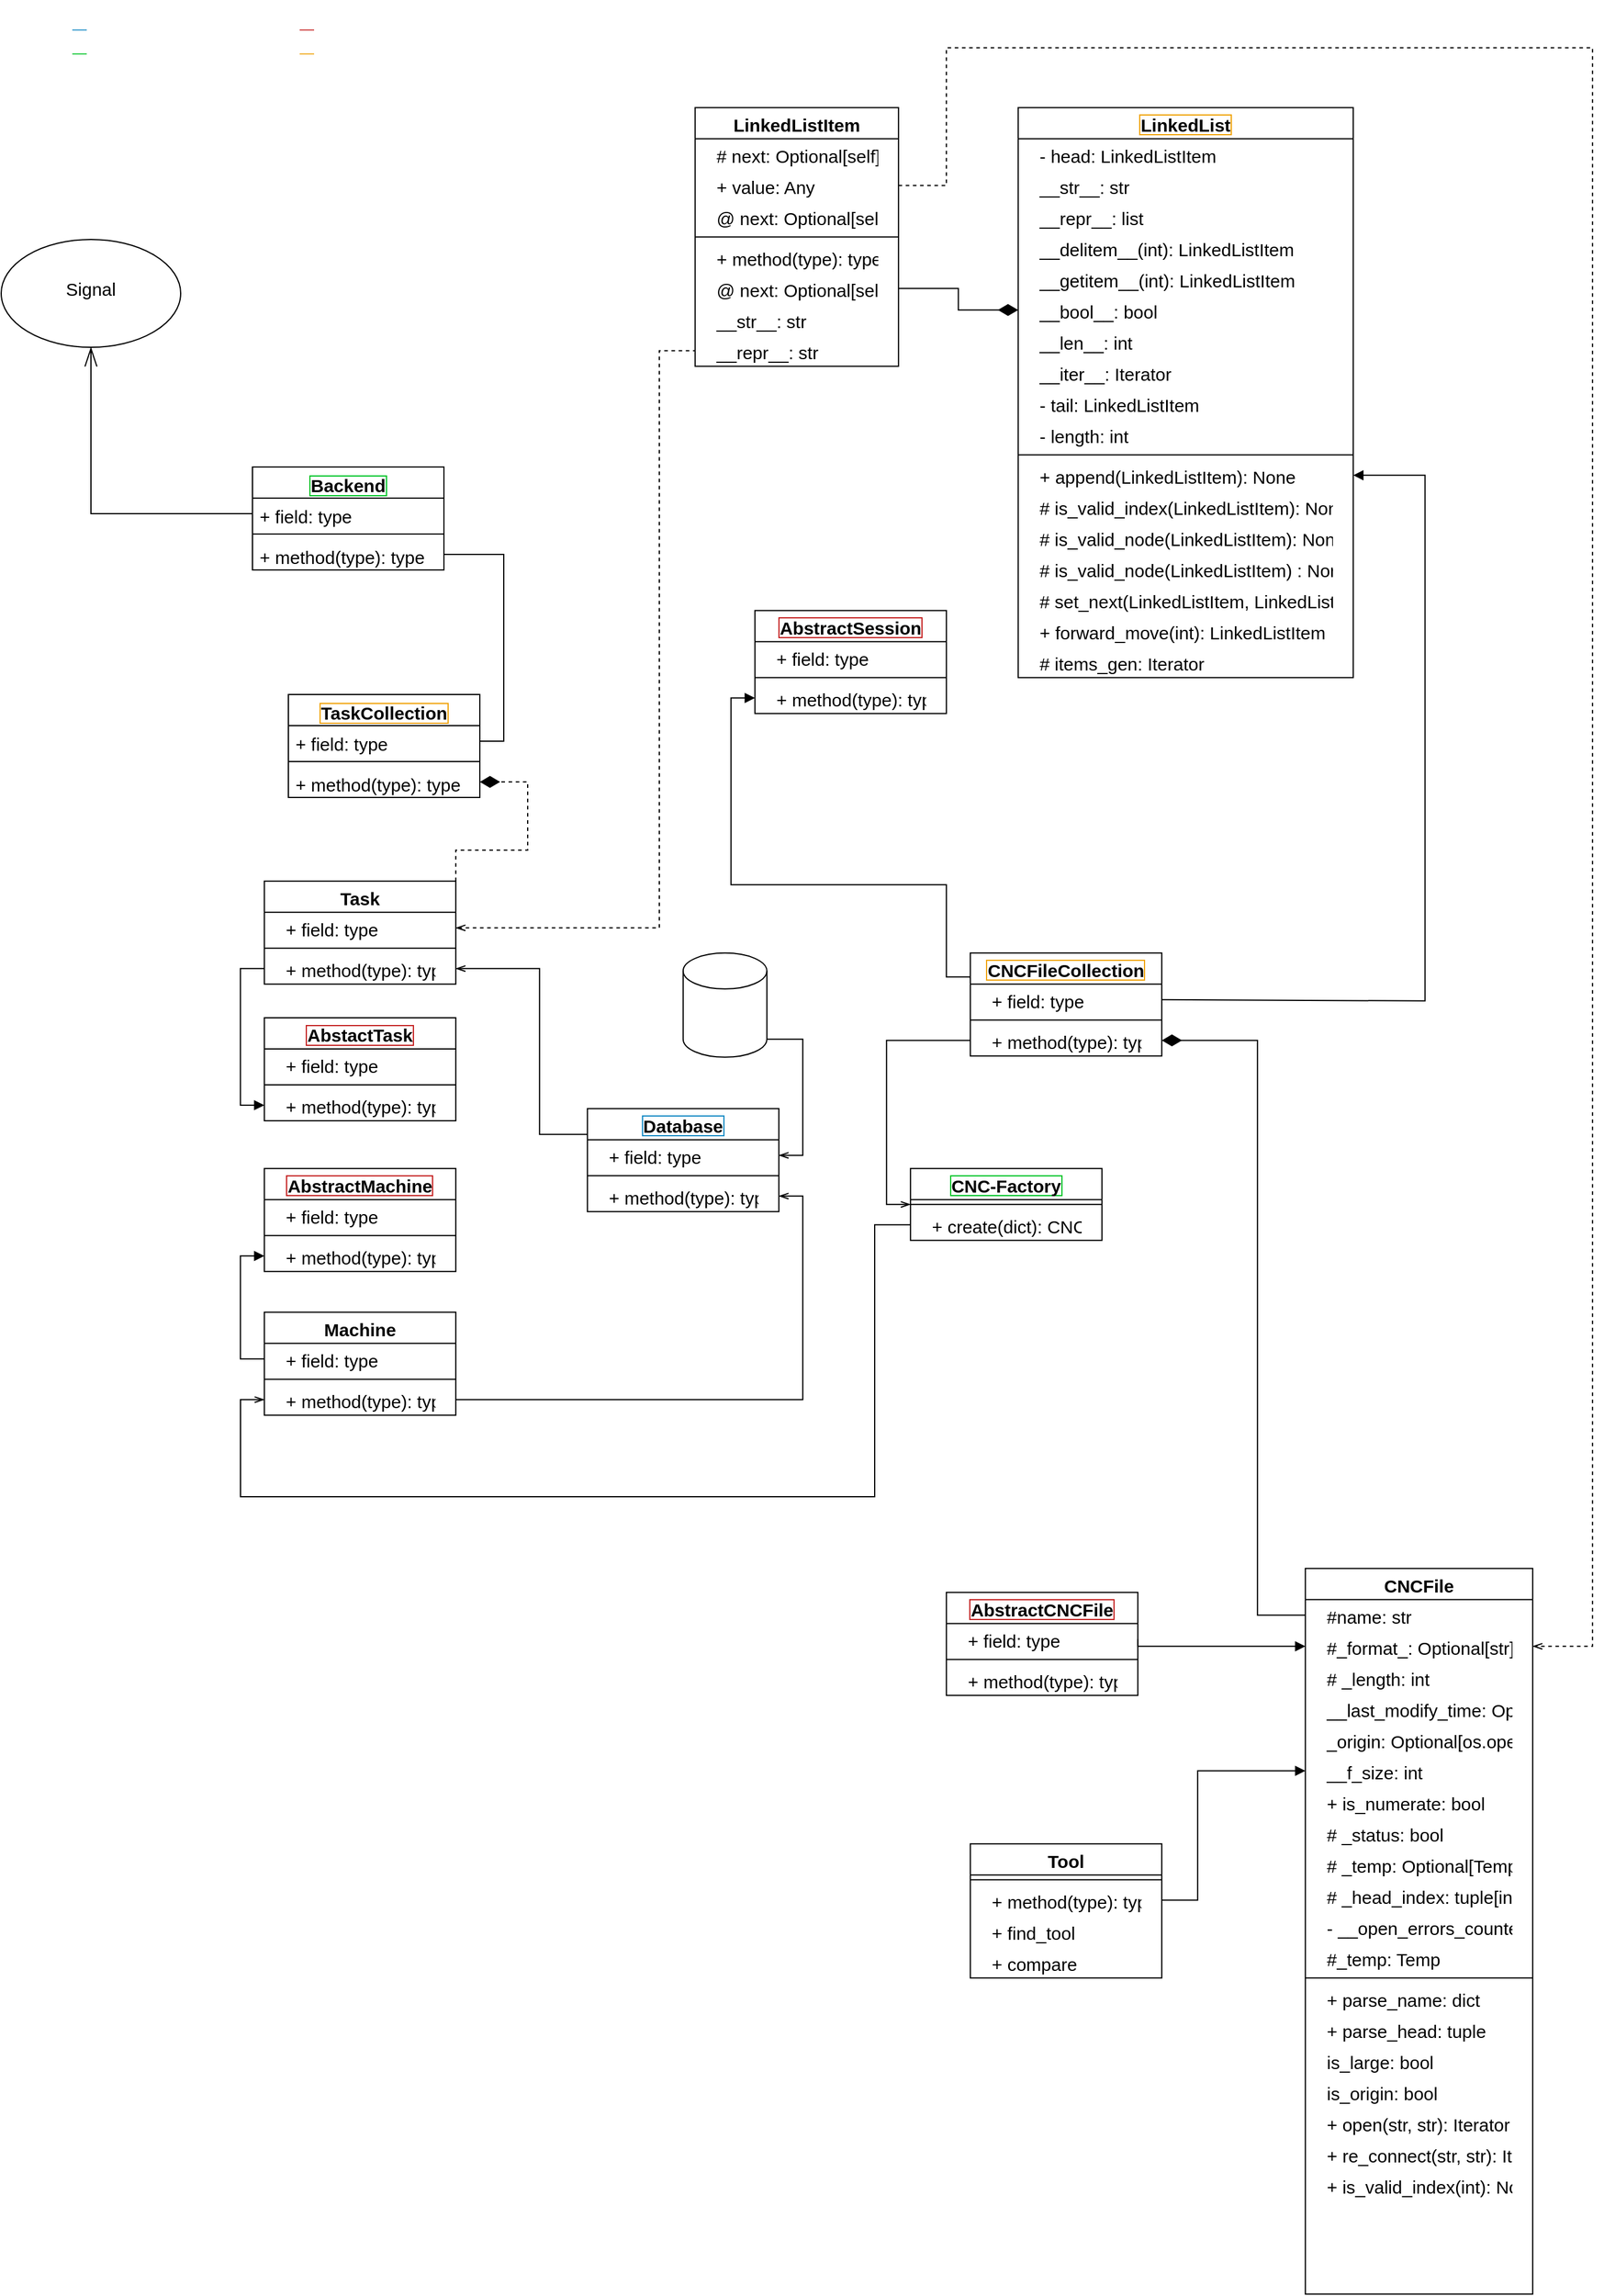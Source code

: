 <mxfile version="18.0.6" type="device"><diagram id="C5RBs43oDa-KdzZeNtuy" name="Page-1"><mxGraphModel dx="1673" dy="1018" grid="1" gridSize="10" guides="1" tooltips="1" connect="1" arrows="1" fold="1" page="1" pageScale="1" pageWidth="2339" pageHeight="3300" math="0" shadow="0"><root><mxCell id="WIyWlLk6GJQsqaUBKTNV-0"/><mxCell id="WIyWlLk6GJQsqaUBKTNV-1" parent="WIyWlLk6GJQsqaUBKTNV-0"/><mxCell id="eWIvqRp22IpQnoqYMs7e-4" value="Machine" style="swimlane;fontStyle=1;align=center;verticalAlign=top;childLayout=stackLayout;horizontal=1;startSize=26;horizontalStack=0;resizeParent=1;resizeParentMax=0;resizeLast=0;collapsible=1;marginBottom=0;spacing=14;spacingTop=-13;spacingBottom=-5;fontSize=15;" parent="WIyWlLk6GJQsqaUBKTNV-1" vertex="1"><mxGeometry x="299.91" y="1105.91" width="160" height="86" as="geometry"/></mxCell><mxCell id="eWIvqRp22IpQnoqYMs7e-5" value="+ field: type" style="text;strokeColor=none;fillColor=none;align=left;verticalAlign=top;spacingLeft=4;spacingRight=4;overflow=hidden;rotatable=0;points=[[0,0.5],[1,0.5]];portConstraint=eastwest;spacing=14;spacingTop=-13;spacingBottom=-5;fontSize=15;" parent="eWIvqRp22IpQnoqYMs7e-4" vertex="1"><mxGeometry y="26" width="160" height="26" as="geometry"/></mxCell><mxCell id="eWIvqRp22IpQnoqYMs7e-6" value="" style="line;strokeWidth=1;fillColor=none;align=left;verticalAlign=middle;spacingTop=-13;spacingLeft=3;spacingRight=3;rotatable=0;labelPosition=right;points=[];portConstraint=eastwest;spacing=14;spacingBottom=-5;fontSize=15;" parent="eWIvqRp22IpQnoqYMs7e-4" vertex="1"><mxGeometry y="52" width="160" height="8" as="geometry"/></mxCell><mxCell id="eWIvqRp22IpQnoqYMs7e-7" value="+ method(type): type" style="text;strokeColor=none;fillColor=none;align=left;verticalAlign=top;spacingLeft=4;spacingRight=4;overflow=hidden;rotatable=0;points=[[0,0.5],[1,0.5]];portConstraint=eastwest;spacing=14;spacingTop=-13;spacingBottom=-5;fontSize=15;" parent="eWIvqRp22IpQnoqYMs7e-4" vertex="1"><mxGeometry y="60" width="160" height="26" as="geometry"/></mxCell><mxCell id="eWIvqRp22IpQnoqYMs7e-8" value="&lt;span style=&quot;&quot;&gt;Signal&lt;/span&gt;" style="ellipse;whiteSpace=wrap;html=1;spacing=14;spacingTop=-13;spacingBottom=-5;fontSize=15;" parent="WIyWlLk6GJQsqaUBKTNV-1" vertex="1"><mxGeometry x="80.0" y="210" width="150" height="90" as="geometry"/></mxCell><mxCell id="eWIvqRp22IpQnoqYMs7e-44" style="edgeStyle=orthogonalEdgeStyle;rounded=0;orthogonalLoop=1;jettySize=auto;html=1;exitX=0;exitY=0.25;exitDx=0;exitDy=0;entryX=0;entryY=0.5;entryDx=0;entryDy=0;endArrow=block;endFill=1;spacing=14;spacingTop=-13;spacingBottom=-5;fontSize=15;" parent="WIyWlLk6GJQsqaUBKTNV-1" source="eWIvqRp22IpQnoqYMs7e-9" target="eWIvqRp22IpQnoqYMs7e-43" edge="1"><mxGeometry relative="1" as="geometry"><Array as="points"><mxPoint x="889.91" y="825.91"/><mxPoint x="869.91" y="825.91"/><mxPoint x="869.91" y="748.91"/><mxPoint x="689.91" y="748.91"/><mxPoint x="689.91" y="592.91"/></Array></mxGeometry></mxCell><mxCell id="eWIvqRp22IpQnoqYMs7e-9" value="CNCFileCollection" style="swimlane;fontStyle=1;align=center;verticalAlign=top;childLayout=stackLayout;horizontal=1;startSize=26;horizontalStack=0;resizeParent=1;resizeParentMax=0;resizeLast=0;collapsible=1;marginBottom=0;spacing=14;spacingTop=-13;spacingBottom=-5;fontSize=15;labelBorderColor=#F0A30A;" parent="WIyWlLk6GJQsqaUBKTNV-1" vertex="1"><mxGeometry x="889.91" y="805.91" width="160" height="86" as="geometry"/></mxCell><mxCell id="eWIvqRp22IpQnoqYMs7e-10" value="+ field: type" style="text;strokeColor=none;fillColor=none;align=left;verticalAlign=top;spacingLeft=4;spacingRight=4;overflow=hidden;rotatable=0;points=[[0,0.5],[1,0.5]];portConstraint=eastwest;spacing=14;spacingTop=-13;spacingBottom=-5;fontSize=15;" parent="eWIvqRp22IpQnoqYMs7e-9" vertex="1"><mxGeometry y="26" width="160" height="26" as="geometry"/></mxCell><mxCell id="eWIvqRp22IpQnoqYMs7e-11" value="" style="line;strokeWidth=1;fillColor=none;align=left;verticalAlign=middle;spacingTop=-13;spacingLeft=3;spacingRight=3;rotatable=0;labelPosition=right;points=[];portConstraint=eastwest;spacing=14;spacingBottom=-5;fontSize=15;" parent="eWIvqRp22IpQnoqYMs7e-9" vertex="1"><mxGeometry y="52" width="160" height="8" as="geometry"/></mxCell><mxCell id="eWIvqRp22IpQnoqYMs7e-12" value="+ method(type): type" style="text;strokeColor=none;fillColor=none;align=left;verticalAlign=top;spacingLeft=4;spacingRight=4;overflow=hidden;rotatable=0;points=[[0,0.5],[1,0.5]];portConstraint=eastwest;spacing=14;spacingTop=-13;spacingBottom=-5;fontSize=15;" parent="eWIvqRp22IpQnoqYMs7e-9" vertex="1"><mxGeometry y="60" width="160" height="26" as="geometry"/></mxCell><mxCell id="eWIvqRp22IpQnoqYMs7e-13" style="edgeStyle=orthogonalEdgeStyle;rounded=0;orthogonalLoop=1;jettySize=auto;html=1;endArrow=openThin;endFill=0;exitX=0;exitY=0.5;exitDx=0;exitDy=0;entryX=0;entryY=0.5;entryDx=0;entryDy=0;spacing=14;spacingTop=-13;spacingBottom=-5;fontSize=15;" parent="WIyWlLk6GJQsqaUBKTNV-1" source="eWIvqRp22IpQnoqYMs7e-17" target="eWIvqRp22IpQnoqYMs7e-7" edge="1"><mxGeometry relative="1" as="geometry"><mxPoint x="459.91" y="815.91" as="targetPoint"/><Array as="points"><mxPoint x="810" y="1033"/><mxPoint x="810" y="1260"/><mxPoint x="280" y="1260"/><mxPoint x="280" y="1179"/></Array></mxGeometry></mxCell><mxCell id="eWIvqRp22IpQnoqYMs7e-14" value="CNC-Factory" style="swimlane;fontStyle=1;align=center;verticalAlign=top;childLayout=stackLayout;horizontal=1;startSize=26;horizontalStack=0;resizeParent=1;resizeParentMax=0;resizeLast=0;collapsible=1;marginBottom=0;spacing=14;spacingTop=-13;spacingBottom=-5;fontSize=15;labelBorderColor=#00C427;" parent="WIyWlLk6GJQsqaUBKTNV-1" vertex="1"><mxGeometry x="839.91" y="985.91" width="160" height="60" as="geometry"/></mxCell><mxCell id="eWIvqRp22IpQnoqYMs7e-16" value="" style="line;strokeWidth=1;fillColor=none;align=left;verticalAlign=middle;spacingTop=-13;spacingLeft=3;spacingRight=3;rotatable=0;labelPosition=right;points=[];portConstraint=eastwest;spacing=14;spacingBottom=-5;fontSize=15;" parent="eWIvqRp22IpQnoqYMs7e-14" vertex="1"><mxGeometry y="26" width="160" height="8" as="geometry"/></mxCell><mxCell id="eWIvqRp22IpQnoqYMs7e-17" value="+ create(dict): CNCFile()" style="text;strokeColor=none;fillColor=none;align=left;verticalAlign=top;spacingLeft=4;spacingRight=4;overflow=hidden;rotatable=0;points=[[0,0.5],[1,0.5]];portConstraint=eastwest;spacing=14;spacingTop=-13;spacingBottom=-5;fontSize=15;" parent="eWIvqRp22IpQnoqYMs7e-14" vertex="1"><mxGeometry y="34" width="160" height="26" as="geometry"/></mxCell><mxCell id="eWIvqRp22IpQnoqYMs7e-19" value="CNCFile" style="swimlane;fontStyle=1;align=center;verticalAlign=top;childLayout=stackLayout;horizontal=1;startSize=26;horizontalStack=0;resizeParent=1;resizeParentMax=0;resizeLast=0;collapsible=1;marginBottom=0;spacing=14;spacingTop=-13;spacingBottom=-5;fontSize=15;" parent="WIyWlLk6GJQsqaUBKTNV-1" vertex="1"><mxGeometry x="1169.91" y="1319.91" width="190" height="606" as="geometry"/></mxCell><mxCell id="eWIvqRp22IpQnoqYMs7e-20" value="#name: str" style="text;strokeColor=none;fillColor=none;align=left;verticalAlign=top;spacingLeft=4;spacingRight=4;overflow=hidden;rotatable=0;points=[[0,0.5],[1,0.5]];portConstraint=eastwest;spacing=14;spacingTop=-13;spacingBottom=-5;fontSize=15;" parent="eWIvqRp22IpQnoqYMs7e-19" vertex="1"><mxGeometry y="26" width="190" height="26" as="geometry"/></mxCell><mxCell id="eWIvqRp22IpQnoqYMs7e-83" value="#_format_: Optional[str]" style="text;strokeColor=none;fillColor=none;align=left;verticalAlign=top;spacingLeft=4;spacingRight=4;overflow=hidden;rotatable=0;points=[[0,0.5],[1,0.5]];portConstraint=eastwest;spacing=14;spacingTop=-13;spacingBottom=-5;fontSize=15;" parent="eWIvqRp22IpQnoqYMs7e-19" vertex="1"><mxGeometry y="52" width="190" height="26" as="geometry"/></mxCell><mxCell id="eWIvqRp22IpQnoqYMs7e-82" value="# _length: int" style="text;strokeColor=none;fillColor=none;align=left;verticalAlign=top;spacingLeft=4;spacingRight=4;overflow=hidden;rotatable=0;points=[[0,0.5],[1,0.5]];portConstraint=eastwest;spacing=14;spacingTop=-13;spacingBottom=-5;fontSize=15;" parent="eWIvqRp22IpQnoqYMs7e-19" vertex="1"><mxGeometry y="78" width="190" height="26" as="geometry"/></mxCell><mxCell id="eWIvqRp22IpQnoqYMs7e-81" value="__last_modify_time: Optional[int]" style="text;strokeColor=none;fillColor=none;align=left;verticalAlign=top;spacingLeft=4;spacingRight=4;overflow=hidden;rotatable=0;points=[[0,0.5],[1,0.5]];portConstraint=eastwest;spacing=14;spacingTop=-13;spacingBottom=-5;fontSize=15;" parent="eWIvqRp22IpQnoqYMs7e-19" vertex="1"><mxGeometry y="104" width="190" height="26" as="geometry"/></mxCell><mxCell id="eWIvqRp22IpQnoqYMs7e-80" value="_origin: Optional[os.open]" style="text;strokeColor=none;fillColor=none;align=left;verticalAlign=top;spacingLeft=4;spacingRight=4;overflow=hidden;rotatable=0;points=[[0,0.5],[1,0.5]];portConstraint=eastwest;spacing=14;spacingTop=-13;spacingBottom=-5;fontSize=15;" parent="eWIvqRp22IpQnoqYMs7e-19" vertex="1"><mxGeometry y="130" width="190" height="26" as="geometry"/></mxCell><mxCell id="eWIvqRp22IpQnoqYMs7e-79" value="__f_size: int" style="text;strokeColor=none;fillColor=none;align=left;verticalAlign=top;spacingLeft=4;spacingRight=4;overflow=hidden;rotatable=0;points=[[0,0.5],[1,0.5]];portConstraint=eastwest;spacing=14;spacingTop=-13;spacingBottom=-5;fontSize=15;" parent="eWIvqRp22IpQnoqYMs7e-19" vertex="1"><mxGeometry y="156" width="190" height="26" as="geometry"/></mxCell><mxCell id="eWIvqRp22IpQnoqYMs7e-78" value="+ is_numerate: bool" style="text;strokeColor=none;fillColor=none;align=left;verticalAlign=top;spacingLeft=4;spacingRight=4;overflow=hidden;rotatable=0;points=[[0,0.5],[1,0.5]];portConstraint=eastwest;spacing=14;spacingTop=-13;spacingBottom=-5;fontSize=15;" parent="eWIvqRp22IpQnoqYMs7e-19" vertex="1"><mxGeometry y="182" width="190" height="26" as="geometry"/></mxCell><mxCell id="eWIvqRp22IpQnoqYMs7e-77" value="# _status: bool" style="text;strokeColor=none;fillColor=none;align=left;verticalAlign=top;spacingLeft=4;spacingRight=4;overflow=hidden;rotatable=0;points=[[0,0.5],[1,0.5]];portConstraint=eastwest;spacing=14;spacingTop=-13;spacingBottom=-5;fontSize=15;" parent="eWIvqRp22IpQnoqYMs7e-19" vertex="1"><mxGeometry y="208" width="190" height="26" as="geometry"/></mxCell><mxCell id="eWIvqRp22IpQnoqYMs7e-76" value="# _temp: Optional[Temp]" style="text;strokeColor=none;fillColor=none;align=left;verticalAlign=top;spacingLeft=4;spacingRight=4;overflow=hidden;rotatable=0;points=[[0,0.5],[1,0.5]];portConstraint=eastwest;spacing=14;spacingTop=-13;spacingBottom=-5;fontSize=15;" parent="eWIvqRp22IpQnoqYMs7e-19" vertex="1"><mxGeometry y="234" width="190" height="26" as="geometry"/></mxCell><mxCell id="eWIvqRp22IpQnoqYMs7e-75" value="# _head_index: tuple[int, int]" style="text;strokeColor=none;fillColor=none;align=left;verticalAlign=top;spacingLeft=4;spacingRight=4;overflow=hidden;rotatable=0;points=[[0,0.5],[1,0.5]];portConstraint=eastwest;spacing=14;spacingTop=-13;spacingBottom=-5;fontSize=15;" parent="eWIvqRp22IpQnoqYMs7e-19" vertex="1"><mxGeometry y="260" width="190" height="26" as="geometry"/></mxCell><mxCell id="eWIvqRp22IpQnoqYMs7e-74" value="- __open_errors_counter: int" style="text;strokeColor=none;fillColor=none;align=left;verticalAlign=top;spacingLeft=4;spacingRight=4;overflow=hidden;rotatable=0;points=[[0,0.5],[1,0.5]];portConstraint=eastwest;spacing=14;spacingTop=-13;spacingBottom=-5;fontSize=15;" parent="eWIvqRp22IpQnoqYMs7e-19" vertex="1"><mxGeometry y="286" width="190" height="26" as="geometry"/></mxCell><mxCell id="eWIvqRp22IpQnoqYMs7e-73" value="#_temp: Temp" style="text;strokeColor=none;fillColor=none;align=left;verticalAlign=top;spacingLeft=4;spacingRight=4;overflow=hidden;rotatable=0;points=[[0,0.5],[1,0.5]];portConstraint=eastwest;spacing=14;spacingTop=-13;spacingBottom=-5;fontSize=15;" parent="eWIvqRp22IpQnoqYMs7e-19" vertex="1"><mxGeometry y="312" width="190" height="26" as="geometry"/></mxCell><mxCell id="eWIvqRp22IpQnoqYMs7e-21" value="" style="line;strokeWidth=1;fillColor=none;align=left;verticalAlign=middle;spacingTop=-13;spacingLeft=3;spacingRight=3;rotatable=0;labelPosition=right;points=[];portConstraint=eastwest;spacing=14;spacingBottom=-5;fontSize=15;" parent="eWIvqRp22IpQnoqYMs7e-19" vertex="1"><mxGeometry y="338" width="190" height="8" as="geometry"/></mxCell><mxCell id="eWIvqRp22IpQnoqYMs7e-22" value="+ parse_name: dict" style="text;strokeColor=none;fillColor=none;align=left;verticalAlign=top;spacingLeft=4;spacingRight=4;overflow=hidden;rotatable=0;points=[[0,0.5],[1,0.5]];portConstraint=eastwest;spacing=14;spacingTop=-13;spacingBottom=-5;fontSize=15;" parent="eWIvqRp22IpQnoqYMs7e-19" vertex="1"><mxGeometry y="346" width="190" height="26" as="geometry"/></mxCell><mxCell id="eWIvqRp22IpQnoqYMs7e-90" value="+ parse_head: tuple" style="text;strokeColor=none;fillColor=none;align=left;verticalAlign=top;spacingLeft=4;spacingRight=4;overflow=hidden;rotatable=0;points=[[0,0.5],[1,0.5]];portConstraint=eastwest;spacing=14;spacingTop=-13;spacingBottom=-5;fontSize=15;" parent="eWIvqRp22IpQnoqYMs7e-19" vertex="1"><mxGeometry y="372" width="190" height="26" as="geometry"/></mxCell><mxCell id="eWIvqRp22IpQnoqYMs7e-89" value="is_large: bool" style="text;strokeColor=none;fillColor=none;align=left;verticalAlign=top;spacingLeft=4;spacingRight=4;overflow=hidden;rotatable=0;points=[[0,0.5],[1,0.5]];portConstraint=eastwest;spacing=14;spacingTop=-13;spacingBottom=-5;fontSize=15;" parent="eWIvqRp22IpQnoqYMs7e-19" vertex="1"><mxGeometry y="398" width="190" height="26" as="geometry"/></mxCell><mxCell id="eWIvqRp22IpQnoqYMs7e-88" value="is_origin: bool" style="text;strokeColor=none;fillColor=none;align=left;verticalAlign=top;spacingLeft=4;spacingRight=4;overflow=hidden;rotatable=0;points=[[0,0.5],[1,0.5]];portConstraint=eastwest;spacing=14;spacingTop=-13;spacingBottom=-5;fontSize=15;" parent="eWIvqRp22IpQnoqYMs7e-19" vertex="1"><mxGeometry y="424" width="190" height="26" as="geometry"/></mxCell><mxCell id="eWIvqRp22IpQnoqYMs7e-87" value="+ open(str, str): Iterator" style="text;strokeColor=none;fillColor=none;align=left;verticalAlign=top;spacingLeft=4;spacingRight=4;overflow=hidden;rotatable=0;points=[[0,0.5],[1,0.5]];portConstraint=eastwest;spacing=14;spacingTop=-13;spacingBottom=-5;fontSize=15;" parent="eWIvqRp22IpQnoqYMs7e-19" vertex="1"><mxGeometry y="450" width="190" height="26" as="geometry"/></mxCell><mxCell id="eWIvqRp22IpQnoqYMs7e-86" value="+ re_connect(str, str): Iterator" style="text;strokeColor=none;fillColor=none;align=left;verticalAlign=top;spacingLeft=4;spacingRight=4;overflow=hidden;rotatable=0;points=[[0,0.5],[1,0.5]];portConstraint=eastwest;spacing=14;spacingTop=-13;spacingBottom=-5;fontSize=15;" parent="eWIvqRp22IpQnoqYMs7e-19" vertex="1"><mxGeometry y="476" width="190" height="26" as="geometry"/></mxCell><mxCell id="eWIvqRp22IpQnoqYMs7e-85" value="+ is_valid_index(int): None" style="text;strokeColor=none;fillColor=none;align=left;verticalAlign=top;spacingLeft=4;spacingRight=4;overflow=hidden;rotatable=0;points=[[0,0.5],[1,0.5]];portConstraint=eastwest;spacing=14;spacingTop=-13;spacingBottom=-5;fontSize=15;" parent="eWIvqRp22IpQnoqYMs7e-19" vertex="1"><mxGeometry y="502" width="190" height="26" as="geometry"/></mxCell><mxCell id="eWIvqRp22IpQnoqYMs7e-84" style="text;strokeColor=none;fillColor=none;align=left;verticalAlign=top;spacingLeft=4;spacingRight=4;overflow=hidden;rotatable=0;points=[[0,0.5],[1,0.5]];portConstraint=eastwest;spacing=14;spacingTop=-13;spacingBottom=-5;fontSize=15;" parent="eWIvqRp22IpQnoqYMs7e-19" vertex="1"><mxGeometry y="528" width="190" height="26" as="geometry"/></mxCell><mxCell id="eWIvqRp22IpQnoqYMs7e-92" style="text;strokeColor=none;fillColor=none;align=left;verticalAlign=top;spacingLeft=4;spacingRight=4;overflow=hidden;rotatable=0;points=[[0,0.5],[1,0.5]];portConstraint=eastwest;spacing=14;spacingTop=-13;spacingBottom=-5;fontSize=15;" parent="eWIvqRp22IpQnoqYMs7e-19" vertex="1"><mxGeometry y="554" width="190" height="26" as="geometry"/></mxCell><mxCell id="eWIvqRp22IpQnoqYMs7e-91" style="text;strokeColor=none;fillColor=none;align=left;verticalAlign=top;spacingLeft=4;spacingRight=4;overflow=hidden;rotatable=0;points=[[0,0.5],[1,0.5]];portConstraint=eastwest;spacing=14;spacingTop=-13;spacingBottom=-5;fontSize=15;" parent="eWIvqRp22IpQnoqYMs7e-19" vertex="1"><mxGeometry y="580" width="190" height="26" as="geometry"/></mxCell><mxCell id="eWIvqRp22IpQnoqYMs7e-23" style="edgeStyle=orthogonalEdgeStyle;rounded=0;orthogonalLoop=1;jettySize=auto;html=1;entryX=1;entryY=0.5;entryDx=0;entryDy=0;endArrow=diamondThin;endFill=1;exitX=0;exitY=0.5;exitDx=0;exitDy=0;startSize=6;endSize=14;spacing=14;spacingTop=-13;spacingBottom=-5;fontSize=15;" parent="WIyWlLk6GJQsqaUBKTNV-1" source="eWIvqRp22IpQnoqYMs7e-20" target="eWIvqRp22IpQnoqYMs7e-12" edge="1"><mxGeometry relative="1" as="geometry"><mxPoint x="679.91" y="1067.91" as="sourcePoint"/><Array as="points"><mxPoint x="1129.91" y="1358.91"/><mxPoint x="1129.91" y="878.91"/></Array></mxGeometry></mxCell><mxCell id="eWIvqRp22IpQnoqYMs7e-24" value="LinkedList" style="swimlane;fontStyle=1;align=center;verticalAlign=top;childLayout=stackLayout;horizontal=1;startSize=26;horizontalStack=0;resizeParent=1;resizeParentMax=0;resizeLast=0;collapsible=1;marginBottom=0;spacing=14;spacingTop=-13;spacingBottom=-5;fontSize=15;labelBorderColor=#F0A30A;" parent="WIyWlLk6GJQsqaUBKTNV-1" vertex="1"><mxGeometry x="929.91" y="99.91" width="280" height="476" as="geometry"/></mxCell><mxCell id="eWIvqRp22IpQnoqYMs7e-25" value="- head: LinkedListItem" style="text;strokeColor=none;fillColor=none;align=left;verticalAlign=top;spacingLeft=4;spacingRight=4;overflow=hidden;rotatable=0;points=[[0,0.5],[1,0.5]];portConstraint=eastwest;spacing=14;spacingTop=-13;spacingBottom=-5;fontSize=15;" parent="eWIvqRp22IpQnoqYMs7e-24" vertex="1"><mxGeometry y="26" width="280" height="26" as="geometry"/></mxCell><mxCell id="nFAthjIKCvnRlDfPgbJd-28" value="__str__: str" style="text;strokeColor=none;fillColor=none;align=left;verticalAlign=top;spacingLeft=4;spacingRight=4;overflow=hidden;rotatable=0;points=[[0,0.5],[1,0.5]];portConstraint=eastwest;spacing=14;spacingTop=-13;spacingBottom=-5;fontSize=15;" vertex="1" parent="eWIvqRp22IpQnoqYMs7e-24"><mxGeometry y="52" width="280" height="26" as="geometry"/></mxCell><mxCell id="nFAthjIKCvnRlDfPgbJd-26" value="__repr__: list" style="text;strokeColor=none;fillColor=none;align=left;verticalAlign=top;spacingLeft=4;spacingRight=4;overflow=hidden;rotatable=0;points=[[0,0.5],[1,0.5]];portConstraint=eastwest;spacing=14;spacingTop=-13;spacingBottom=-5;fontSize=15;" vertex="1" parent="eWIvqRp22IpQnoqYMs7e-24"><mxGeometry y="78" width="280" height="26" as="geometry"/></mxCell><mxCell id="nFAthjIKCvnRlDfPgbJd-27" value="__delitem__(int): LinkedListItem" style="text;strokeColor=none;fillColor=none;align=left;verticalAlign=top;spacingLeft=4;spacingRight=4;overflow=hidden;rotatable=0;points=[[0,0.5],[1,0.5]];portConstraint=eastwest;spacing=14;spacingTop=-13;spacingBottom=-5;fontSize=15;" vertex="1" parent="eWIvqRp22IpQnoqYMs7e-24"><mxGeometry y="104" width="280" height="26" as="geometry"/></mxCell><mxCell id="nFAthjIKCvnRlDfPgbJd-22" value="__getitem__(int): LinkedListItem" style="text;strokeColor=none;fillColor=none;align=left;verticalAlign=top;spacingLeft=4;spacingRight=4;overflow=hidden;rotatable=0;points=[[0,0.5],[1,0.5]];portConstraint=eastwest;spacing=14;spacingTop=-13;spacingBottom=-5;fontSize=15;" vertex="1" parent="eWIvqRp22IpQnoqYMs7e-24"><mxGeometry y="130" width="280" height="26" as="geometry"/></mxCell><mxCell id="nFAthjIKCvnRlDfPgbJd-23" value="__bool__: bool" style="text;strokeColor=none;fillColor=none;align=left;verticalAlign=top;spacingLeft=4;spacingRight=4;overflow=hidden;rotatable=0;points=[[0,0.5],[1,0.5]];portConstraint=eastwest;spacing=14;spacingTop=-13;spacingBottom=-5;fontSize=15;" vertex="1" parent="eWIvqRp22IpQnoqYMs7e-24"><mxGeometry y="156" width="280" height="26" as="geometry"/></mxCell><mxCell id="nFAthjIKCvnRlDfPgbJd-19" value="__len__: int" style="text;strokeColor=none;fillColor=none;align=left;verticalAlign=top;spacingLeft=4;spacingRight=4;overflow=hidden;rotatable=0;points=[[0,0.5],[1,0.5]];portConstraint=eastwest;spacing=14;spacingTop=-13;spacingBottom=-5;fontSize=15;" vertex="1" parent="eWIvqRp22IpQnoqYMs7e-24"><mxGeometry y="182" width="280" height="26" as="geometry"/></mxCell><mxCell id="nFAthjIKCvnRlDfPgbJd-20" value="__iter__: Iterator" style="text;strokeColor=none;fillColor=none;align=left;verticalAlign=top;spacingLeft=4;spacingRight=4;overflow=hidden;rotatable=0;points=[[0,0.5],[1,0.5]];portConstraint=eastwest;spacing=14;spacingTop=-13;spacingBottom=-5;fontSize=15;" vertex="1" parent="eWIvqRp22IpQnoqYMs7e-24"><mxGeometry y="208" width="280" height="26" as="geometry"/></mxCell><mxCell id="nFAthjIKCvnRlDfPgbJd-8" value="- tail: LinkedListItem" style="text;strokeColor=none;fillColor=none;align=left;verticalAlign=top;spacingLeft=4;spacingRight=4;overflow=hidden;rotatable=0;points=[[0,0.5],[1,0.5]];portConstraint=eastwest;spacing=14;spacingTop=-13;spacingBottom=-5;fontSize=15;" vertex="1" parent="eWIvqRp22IpQnoqYMs7e-24"><mxGeometry y="234" width="280" height="26" as="geometry"/></mxCell><mxCell id="nFAthjIKCvnRlDfPgbJd-7" value="- length: int" style="text;strokeColor=none;fillColor=none;align=left;verticalAlign=top;spacingLeft=4;spacingRight=4;overflow=hidden;rotatable=0;points=[[0,0.5],[1,0.5]];portConstraint=eastwest;spacing=14;spacingTop=-13;spacingBottom=-5;fontSize=15;" vertex="1" parent="eWIvqRp22IpQnoqYMs7e-24"><mxGeometry y="260" width="280" height="26" as="geometry"/></mxCell><mxCell id="eWIvqRp22IpQnoqYMs7e-26" value="" style="line;strokeWidth=1;fillColor=none;align=left;verticalAlign=middle;spacingTop=-13;spacingLeft=3;spacingRight=3;rotatable=0;labelPosition=right;points=[];portConstraint=eastwest;spacing=14;spacingBottom=-5;fontSize=15;" parent="eWIvqRp22IpQnoqYMs7e-24" vertex="1"><mxGeometry y="286" width="280" height="8" as="geometry"/></mxCell><mxCell id="eWIvqRp22IpQnoqYMs7e-27" value="+ append(LinkedListItem): None" style="text;strokeColor=none;fillColor=none;align=left;verticalAlign=top;spacingLeft=4;spacingRight=4;overflow=hidden;rotatable=0;points=[[0,0.5],[1,0.5]];portConstraint=eastwest;spacing=14;spacingTop=-13;spacingBottom=-5;fontSize=15;" parent="eWIvqRp22IpQnoqYMs7e-24" vertex="1"><mxGeometry y="294" width="280" height="26" as="geometry"/></mxCell><mxCell id="nFAthjIKCvnRlDfPgbJd-18" value="# is_valid_index(LinkedListItem): None" style="text;strokeColor=none;fillColor=none;align=left;verticalAlign=top;spacingLeft=4;spacingRight=4;overflow=hidden;rotatable=0;points=[[0,0.5],[1,0.5]];portConstraint=eastwest;spacing=14;spacingTop=-13;spacingBottom=-5;fontSize=15;" vertex="1" parent="eWIvqRp22IpQnoqYMs7e-24"><mxGeometry y="320" width="280" height="26" as="geometry"/></mxCell><mxCell id="nFAthjIKCvnRlDfPgbJd-17" value="# is_valid_node(LinkedListItem): None" style="text;strokeColor=none;fillColor=none;align=left;verticalAlign=top;spacingLeft=4;spacingRight=4;overflow=hidden;rotatable=0;points=[[0,0.5],[1,0.5]];portConstraint=eastwest;spacing=14;spacingTop=-13;spacingBottom=-5;fontSize=15;" vertex="1" parent="eWIvqRp22IpQnoqYMs7e-24"><mxGeometry y="346" width="280" height="26" as="geometry"/></mxCell><mxCell id="nFAthjIKCvnRlDfPgbJd-16" value="# is_valid_node(LinkedListItem) : None" style="text;strokeColor=none;fillColor=none;align=left;verticalAlign=top;spacingLeft=4;spacingRight=4;overflow=hidden;rotatable=0;points=[[0,0.5],[1,0.5]];portConstraint=eastwest;spacing=14;spacingTop=-13;spacingBottom=-5;fontSize=15;" vertex="1" parent="eWIvqRp22IpQnoqYMs7e-24"><mxGeometry y="372" width="280" height="26" as="geometry"/></mxCell><mxCell id="nFAthjIKCvnRlDfPgbJd-15" value="# set_next(LinkedListItem, LinkedListItem): None" style="text;strokeColor=none;fillColor=none;align=left;verticalAlign=top;spacingLeft=4;spacingRight=4;overflow=hidden;rotatable=0;points=[[0,0.5],[1,0.5]];portConstraint=eastwest;spacing=14;spacingTop=-13;spacingBottom=-5;fontSize=15;" vertex="1" parent="eWIvqRp22IpQnoqYMs7e-24"><mxGeometry y="398" width="280" height="26" as="geometry"/></mxCell><mxCell id="nFAthjIKCvnRlDfPgbJd-25" value="+ forward_move(int): LinkedListItem" style="text;strokeColor=none;fillColor=none;align=left;verticalAlign=top;spacingLeft=4;spacingRight=4;overflow=hidden;rotatable=0;points=[[0,0.5],[1,0.5]];portConstraint=eastwest;spacing=14;spacingTop=-13;spacingBottom=-5;fontSize=15;" vertex="1" parent="eWIvqRp22IpQnoqYMs7e-24"><mxGeometry y="424" width="280" height="26" as="geometry"/></mxCell><mxCell id="nFAthjIKCvnRlDfPgbJd-21" value="# items_gen: Iterator" style="text;strokeColor=none;fillColor=none;align=left;verticalAlign=top;spacingLeft=4;spacingRight=4;overflow=hidden;rotatable=0;points=[[0,0.5],[1,0.5]];portConstraint=eastwest;spacing=14;spacingTop=-13;fontSize=15;spacingBottom=-5;" vertex="1" parent="eWIvqRp22IpQnoqYMs7e-24"><mxGeometry y="450" width="280" height="26" as="geometry"/></mxCell><mxCell id="eWIvqRp22IpQnoqYMs7e-28" style="edgeStyle=orthogonalEdgeStyle;rounded=0;orthogonalLoop=1;jettySize=auto;html=1;exitX=1;exitY=0.5;exitDx=0;exitDy=0;entryX=1;entryY=0.5;entryDx=0;entryDy=0;endArrow=block;endFill=1;spacing=14;spacingTop=-13;spacingBottom=-5;fontSize=15;" parent="WIyWlLk6GJQsqaUBKTNV-1" source="eWIvqRp22IpQnoqYMs7e-10" target="eWIvqRp22IpQnoqYMs7e-27" edge="1"><mxGeometry relative="1" as="geometry"><Array as="points"><mxPoint x="1269.91" y="845.91"/><mxPoint x="1269.91" y="406.91"/></Array></mxGeometry></mxCell><mxCell id="eWIvqRp22IpQnoqYMs7e-34" value="AbstractMachine" style="swimlane;fontStyle=1;align=center;verticalAlign=top;childLayout=stackLayout;horizontal=1;startSize=26;horizontalStack=0;resizeParent=1;resizeParentMax=0;resizeLast=0;collapsible=1;marginBottom=0;spacing=14;spacingTop=-13;spacingBottom=-5;fontSize=15;labelBorderColor=#C42121;" parent="WIyWlLk6GJQsqaUBKTNV-1" vertex="1"><mxGeometry x="299.91" y="985.91" width="160" height="86" as="geometry"/></mxCell><mxCell id="eWIvqRp22IpQnoqYMs7e-35" value="+ field: type" style="text;strokeColor=none;fillColor=none;align=left;verticalAlign=top;spacingLeft=4;spacingRight=4;overflow=hidden;rotatable=0;points=[[0,0.5],[1,0.5]];portConstraint=eastwest;spacing=14;spacingTop=-13;spacingBottom=-5;fontSize=15;" parent="eWIvqRp22IpQnoqYMs7e-34" vertex="1"><mxGeometry y="26" width="160" height="26" as="geometry"/></mxCell><mxCell id="eWIvqRp22IpQnoqYMs7e-36" value="" style="line;strokeWidth=1;fillColor=none;align=left;verticalAlign=middle;spacingTop=-13;spacingLeft=3;spacingRight=3;rotatable=0;labelPosition=right;points=[];portConstraint=eastwest;spacing=14;spacingBottom=-5;fontSize=15;" parent="eWIvqRp22IpQnoqYMs7e-34" vertex="1"><mxGeometry y="52" width="160" height="8" as="geometry"/></mxCell><mxCell id="eWIvqRp22IpQnoqYMs7e-37" value="+ method(type): type" style="text;strokeColor=none;fillColor=none;align=left;verticalAlign=top;spacingLeft=4;spacingRight=4;overflow=hidden;rotatable=0;points=[[0,0.5],[1,0.5]];portConstraint=eastwest;spacing=14;spacingTop=-13;spacingBottom=-5;fontSize=15;" parent="eWIvqRp22IpQnoqYMs7e-34" vertex="1"><mxGeometry y="60" width="160" height="26" as="geometry"/></mxCell><mxCell id="eWIvqRp22IpQnoqYMs7e-39" style="edgeStyle=orthogonalEdgeStyle;rounded=0;orthogonalLoop=1;jettySize=auto;html=1;exitX=0;exitY=0.5;exitDx=0;exitDy=0;entryX=0;entryY=0.5;entryDx=0;entryDy=0;endArrow=block;endFill=1;spacing=14;spacingTop=-13;spacingBottom=-5;fontSize=15;" parent="WIyWlLk6GJQsqaUBKTNV-1" source="eWIvqRp22IpQnoqYMs7e-5" target="eWIvqRp22IpQnoqYMs7e-37" edge="1"><mxGeometry relative="1" as="geometry"/></mxCell><mxCell id="eWIvqRp22IpQnoqYMs7e-40" value="AbstractSession" style="swimlane;fontStyle=1;align=center;verticalAlign=top;childLayout=stackLayout;horizontal=1;startSize=26;horizontalStack=0;resizeParent=1;resizeParentMax=0;resizeLast=0;collapsible=1;marginBottom=0;spacing=14;spacingTop=-13;spacingBottom=-5;fontSize=15;labelBorderColor=#C42121;" parent="WIyWlLk6GJQsqaUBKTNV-1" vertex="1"><mxGeometry x="709.91" y="519.91" width="160" height="86" as="geometry"/></mxCell><mxCell id="eWIvqRp22IpQnoqYMs7e-41" value="+ field: type" style="text;strokeColor=none;fillColor=none;align=left;verticalAlign=top;spacingLeft=4;spacingRight=4;overflow=hidden;rotatable=0;points=[[0,0.5],[1,0.5]];portConstraint=eastwest;spacing=14;spacingTop=-13;spacingBottom=-5;fontSize=15;" parent="eWIvqRp22IpQnoqYMs7e-40" vertex="1"><mxGeometry y="26" width="160" height="26" as="geometry"/></mxCell><mxCell id="eWIvqRp22IpQnoqYMs7e-42" value="" style="line;strokeWidth=1;fillColor=none;align=left;verticalAlign=middle;spacingTop=-13;spacingLeft=3;spacingRight=3;rotatable=0;labelPosition=right;points=[];portConstraint=eastwest;spacing=14;spacingBottom=-5;fontSize=15;" parent="eWIvqRp22IpQnoqYMs7e-40" vertex="1"><mxGeometry y="52" width="160" height="8" as="geometry"/></mxCell><mxCell id="eWIvqRp22IpQnoqYMs7e-43" value="+ method(type): type" style="text;strokeColor=none;fillColor=none;align=left;verticalAlign=top;spacingLeft=4;spacingRight=4;overflow=hidden;rotatable=0;points=[[0,0.5],[1,0.5]];portConstraint=eastwest;spacing=14;spacingTop=-13;spacingBottom=-5;fontSize=15;" parent="eWIvqRp22IpQnoqYMs7e-40" vertex="1"><mxGeometry y="60" width="160" height="26" as="geometry"/></mxCell><mxCell id="eWIvqRp22IpQnoqYMs7e-45" value="AbstractCNCFile" style="swimlane;fontStyle=1;align=center;verticalAlign=top;childLayout=stackLayout;horizontal=1;startSize=26;horizontalStack=0;resizeParent=1;resizeParentMax=0;resizeLast=0;collapsible=1;marginBottom=0;spacing=14;spacingTop=-13;spacingBottom=-5;fontSize=15;labelBorderColor=#C42121;" parent="WIyWlLk6GJQsqaUBKTNV-1" vertex="1"><mxGeometry x="869.91" y="1339.91" width="160" height="86" as="geometry"/></mxCell><mxCell id="eWIvqRp22IpQnoqYMs7e-46" value="+ field: type" style="text;strokeColor=none;fillColor=none;align=left;verticalAlign=top;spacingLeft=4;spacingRight=4;overflow=hidden;rotatable=0;points=[[0,0.5],[1,0.5]];portConstraint=eastwest;spacing=14;spacingTop=-13;spacingBottom=-5;fontSize=15;" parent="eWIvqRp22IpQnoqYMs7e-45" vertex="1"><mxGeometry y="26" width="160" height="26" as="geometry"/></mxCell><mxCell id="eWIvqRp22IpQnoqYMs7e-47" value="" style="line;strokeWidth=1;fillColor=none;align=left;verticalAlign=middle;spacingTop=-13;spacingLeft=3;spacingRight=3;rotatable=0;labelPosition=right;points=[];portConstraint=eastwest;spacing=14;spacingBottom=-5;fontSize=15;" parent="eWIvqRp22IpQnoqYMs7e-45" vertex="1"><mxGeometry y="52" width="160" height="8" as="geometry"/></mxCell><mxCell id="eWIvqRp22IpQnoqYMs7e-48" value="+ method(type): type" style="text;strokeColor=none;fillColor=none;align=left;verticalAlign=top;spacingLeft=4;spacingRight=4;overflow=hidden;rotatable=0;points=[[0,0.5],[1,0.5]];portConstraint=eastwest;spacing=14;spacingTop=-13;spacingBottom=-5;fontSize=15;" parent="eWIvqRp22IpQnoqYMs7e-45" vertex="1"><mxGeometry y="60" width="160" height="26" as="geometry"/></mxCell><mxCell id="eWIvqRp22IpQnoqYMs7e-49" style="edgeStyle=orthogonalEdgeStyle;rounded=0;orthogonalLoop=1;jettySize=auto;html=1;exitX=1;exitY=0.5;exitDx=0;exitDy=0;endArrow=block;endFill=1;entryX=0;entryY=0.5;entryDx=0;entryDy=0;spacing=14;spacingTop=-13;spacingBottom=-5;fontSize=15;" parent="WIyWlLk6GJQsqaUBKTNV-1" source="eWIvqRp22IpQnoqYMs7e-46" target="eWIvqRp22IpQnoqYMs7e-83" edge="1"><mxGeometry relative="1" as="geometry"><mxPoint x="649.91" y="1095.91" as="targetPoint"/><Array as="points"><mxPoint x="1029.91" y="1384.91"/></Array></mxGeometry></mxCell><mxCell id="eWIvqRp22IpQnoqYMs7e-65" value="Tool" style="swimlane;fontStyle=1;align=center;verticalAlign=top;childLayout=stackLayout;horizontal=1;startSize=26;horizontalStack=0;resizeParent=1;resizeParentMax=0;resizeLast=0;collapsible=1;marginBottom=0;spacing=14;spacingTop=-13;spacingBottom=-5;fontSize=15;" parent="WIyWlLk6GJQsqaUBKTNV-1" vertex="1"><mxGeometry x="889.91" y="1549.91" width="160" height="112" as="geometry"/></mxCell><mxCell id="eWIvqRp22IpQnoqYMs7e-67" value="" style="line;strokeWidth=1;fillColor=none;align=left;verticalAlign=middle;spacingTop=-13;spacingLeft=3;spacingRight=3;rotatable=0;labelPosition=right;points=[];portConstraint=eastwest;spacing=14;spacingBottom=-5;fontSize=15;" parent="eWIvqRp22IpQnoqYMs7e-65" vertex="1"><mxGeometry y="26" width="160" height="8" as="geometry"/></mxCell><mxCell id="eWIvqRp22IpQnoqYMs7e-68" value="+ method(type): type" style="text;strokeColor=none;fillColor=none;align=left;verticalAlign=top;spacingLeft=4;spacingRight=4;overflow=hidden;rotatable=0;points=[[0,0.5],[1,0.5]];portConstraint=eastwest;spacing=14;spacingTop=-13;spacingBottom=-5;fontSize=15;" parent="eWIvqRp22IpQnoqYMs7e-65" vertex="1"><mxGeometry y="34" width="160" height="26" as="geometry"/></mxCell><mxCell id="eWIvqRp22IpQnoqYMs7e-102" value="+ find_tool" style="text;strokeColor=none;fillColor=none;align=left;verticalAlign=top;spacingLeft=4;spacingRight=4;overflow=hidden;rotatable=0;points=[[0,0.5],[1,0.5]];portConstraint=eastwest;spacing=14;spacingTop=-13;spacingBottom=-5;fontSize=15;" parent="eWIvqRp22IpQnoqYMs7e-65" vertex="1"><mxGeometry y="60" width="160" height="26" as="geometry"/></mxCell><mxCell id="eWIvqRp22IpQnoqYMs7e-101" value="+ compare" style="text;strokeColor=none;fillColor=none;align=left;verticalAlign=top;spacingLeft=4;spacingRight=4;overflow=hidden;rotatable=0;points=[[0,0.5],[1,0.5]];portConstraint=eastwest;spacing=14;spacingTop=-13;spacingBottom=-5;fontSize=15;" parent="eWIvqRp22IpQnoqYMs7e-65" vertex="1"><mxGeometry y="86" width="160" height="26" as="geometry"/></mxCell><mxCell id="eWIvqRp22IpQnoqYMs7e-104" style="edgeStyle=orthogonalEdgeStyle;rounded=0;orthogonalLoop=1;jettySize=auto;html=1;fontSize=15;endArrow=block;endFill=1;entryX=0;entryY=0.5;entryDx=0;entryDy=0;spacing=14;spacingTop=-13;spacingBottom=-5;" parent="WIyWlLk6GJQsqaUBKTNV-1" target="eWIvqRp22IpQnoqYMs7e-79" edge="1"><mxGeometry relative="1" as="geometry"><mxPoint x="1049.91" y="1596.91" as="sourcePoint"/><mxPoint x="669.91" y="1112.91" as="targetPoint"/><Array as="points"><mxPoint x="1079.91" y="1596.91"/><mxPoint x="1079.91" y="1488.91"/></Array></mxGeometry></mxCell><mxCell id="mBGq9KDk-pdnz_vkNycg-0" value="AbstactTask" style="swimlane;fontStyle=1;align=center;verticalAlign=top;childLayout=stackLayout;horizontal=1;startSize=26;horizontalStack=0;resizeParent=1;resizeParentMax=0;resizeLast=0;collapsible=1;marginBottom=0;spacing=14;spacingTop=-13;spacingBottom=-5;fontSize=15;labelBorderColor=#C42121;" parent="WIyWlLk6GJQsqaUBKTNV-1" vertex="1"><mxGeometry x="299.91" y="860" width="160" height="86" as="geometry"/></mxCell><mxCell id="mBGq9KDk-pdnz_vkNycg-1" value="+ field: type" style="text;strokeColor=none;fillColor=none;align=left;verticalAlign=top;spacingLeft=4;spacingRight=4;overflow=hidden;rotatable=0;points=[[0,0.5],[1,0.5]];portConstraint=eastwest;spacing=14;spacingTop=-13;spacingBottom=-5;fontSize=15;" parent="mBGq9KDk-pdnz_vkNycg-0" vertex="1"><mxGeometry y="26" width="160" height="26" as="geometry"/></mxCell><mxCell id="mBGq9KDk-pdnz_vkNycg-2" value="" style="line;strokeWidth=1;fillColor=none;align=left;verticalAlign=middle;spacingTop=-13;spacingLeft=3;spacingRight=3;rotatable=0;labelPosition=right;points=[];portConstraint=eastwest;spacing=14;spacingBottom=-5;fontSize=15;" parent="mBGq9KDk-pdnz_vkNycg-0" vertex="1"><mxGeometry y="52" width="160" height="8" as="geometry"/></mxCell><mxCell id="mBGq9KDk-pdnz_vkNycg-3" value="+ method(type): type" style="text;strokeColor=none;fillColor=none;align=left;verticalAlign=top;spacingLeft=4;spacingRight=4;overflow=hidden;rotatable=0;points=[[0,0.5],[1,0.5]];portConstraint=eastwest;spacing=14;spacingTop=-13;spacingBottom=-5;fontSize=15;" parent="mBGq9KDk-pdnz_vkNycg-0" vertex="1"><mxGeometry y="60" width="160" height="26" as="geometry"/></mxCell><mxCell id="mBGq9KDk-pdnz_vkNycg-4" value="Task" style="swimlane;fontStyle=1;align=center;verticalAlign=top;childLayout=stackLayout;horizontal=1;startSize=26;horizontalStack=0;resizeParent=1;resizeParentMax=0;resizeLast=0;collapsible=1;marginBottom=0;spacing=14;spacingTop=-13;spacingBottom=-5;fontSize=15;" parent="WIyWlLk6GJQsqaUBKTNV-1" vertex="1"><mxGeometry x="299.91" y="745.91" width="160" height="86" as="geometry"/></mxCell><mxCell id="mBGq9KDk-pdnz_vkNycg-5" value="+ field: type" style="text;strokeColor=none;fillColor=none;align=left;verticalAlign=top;spacingLeft=4;spacingRight=4;overflow=hidden;rotatable=0;points=[[0,0.5],[1,0.5]];portConstraint=eastwest;spacing=14;spacingTop=-13;spacingBottom=-5;fontSize=15;" parent="mBGq9KDk-pdnz_vkNycg-4" vertex="1"><mxGeometry y="26" width="160" height="26" as="geometry"/></mxCell><mxCell id="mBGq9KDk-pdnz_vkNycg-6" value="" style="line;strokeWidth=1;fillColor=none;align=left;verticalAlign=middle;spacingTop=-13;spacingLeft=3;spacingRight=3;rotatable=0;labelPosition=right;points=[];portConstraint=eastwest;spacing=14;spacingBottom=-5;fontSize=15;" parent="mBGq9KDk-pdnz_vkNycg-4" vertex="1"><mxGeometry y="52" width="160" height="8" as="geometry"/></mxCell><mxCell id="mBGq9KDk-pdnz_vkNycg-7" value="+ method(type): type" style="text;strokeColor=none;fillColor=none;align=left;verticalAlign=top;spacingLeft=4;spacingRight=4;overflow=hidden;rotatable=0;points=[[0,0.5],[1,0.5]];portConstraint=eastwest;spacing=14;spacingTop=-13;spacingBottom=-5;fontSize=15;" parent="mBGq9KDk-pdnz_vkNycg-4" vertex="1"><mxGeometry y="60" width="160" height="26" as="geometry"/></mxCell><mxCell id="mBGq9KDk-pdnz_vkNycg-8" value="" style="shape=cylinder3;whiteSpace=wrap;html=1;boundedLbl=1;backgroundOutline=1;size=15;spacing=14;spacingTop=-13;spacingBottom=-5;fontSize=15;" parent="WIyWlLk6GJQsqaUBKTNV-1" vertex="1"><mxGeometry x="649.91" y="805.91" width="70" height="87" as="geometry"/></mxCell><mxCell id="mBGq9KDk-pdnz_vkNycg-10" style="edgeStyle=orthogonalEdgeStyle;rounded=0;orthogonalLoop=1;jettySize=auto;html=1;exitX=0;exitY=0.5;exitDx=0;exitDy=0;entryX=0;entryY=0.5;entryDx=0;entryDy=0;endArrow=block;endFill=1;spacing=14;spacingTop=-13;spacingBottom=-5;fontSize=15;" parent="WIyWlLk6GJQsqaUBKTNV-1" source="mBGq9KDk-pdnz_vkNycg-7" target="mBGq9KDk-pdnz_vkNycg-3" edge="1"><mxGeometry relative="1" as="geometry"/></mxCell><mxCell id="mBGq9KDk-pdnz_vkNycg-14" style="edgeStyle=orthogonalEdgeStyle;rounded=0;orthogonalLoop=1;jettySize=auto;html=1;endArrow=none;endFill=0;entryX=0;entryY=0.25;entryDx=0;entryDy=0;exitX=1;exitY=0.5;exitDx=0;exitDy=0;startArrow=openThin;startFill=0;spacing=14;spacingTop=-13;spacingBottom=-5;fontSize=15;" parent="WIyWlLk6GJQsqaUBKTNV-1" source="mBGq9KDk-pdnz_vkNycg-7" target="nFAthjIKCvnRlDfPgbJd-1" edge="1"><mxGeometry relative="1" as="geometry"><mxPoint x="509.91" y="815.91" as="sourcePoint"/><Array as="points"><mxPoint x="529.91" y="818.91"/><mxPoint x="529.91" y="957.91"/></Array></mxGeometry></mxCell><mxCell id="nFAthjIKCvnRlDfPgbJd-1" value="Database" style="swimlane;fontStyle=1;align=center;verticalAlign=top;childLayout=stackLayout;horizontal=1;startSize=26;horizontalStack=0;resizeParent=1;resizeParentMax=0;resizeLast=0;collapsible=1;marginBottom=0;spacing=14;spacingTop=-13;spacingBottom=-5;fontSize=15;labelBorderColor=#168AC4;" vertex="1" parent="WIyWlLk6GJQsqaUBKTNV-1"><mxGeometry x="569.91" y="935.91" width="160" height="86" as="geometry"/></mxCell><mxCell id="nFAthjIKCvnRlDfPgbJd-2" value="+ field: type" style="text;strokeColor=none;fillColor=none;align=left;verticalAlign=top;spacingLeft=4;spacingRight=4;overflow=hidden;rotatable=0;points=[[0,0.5],[1,0.5]];portConstraint=eastwest;spacing=14;spacingTop=-13;spacingBottom=-5;fontSize=15;" vertex="1" parent="nFAthjIKCvnRlDfPgbJd-1"><mxGeometry y="26" width="160" height="26" as="geometry"/></mxCell><mxCell id="nFAthjIKCvnRlDfPgbJd-3" value="" style="line;strokeWidth=1;fillColor=none;align=left;verticalAlign=middle;spacingTop=-13;spacingLeft=3;spacingRight=3;rotatable=0;labelPosition=right;points=[];portConstraint=eastwest;spacing=14;spacingBottom=-5;fontSize=15;" vertex="1" parent="nFAthjIKCvnRlDfPgbJd-1"><mxGeometry y="52" width="160" height="8" as="geometry"/></mxCell><mxCell id="nFAthjIKCvnRlDfPgbJd-4" value="+ method(type): type" style="text;strokeColor=none;fillColor=none;align=left;verticalAlign=top;spacingLeft=4;spacingRight=4;overflow=hidden;rotatable=0;points=[[0,0.5],[1,0.5]];portConstraint=eastwest;spacing=14;spacingTop=-13;spacingBottom=-5;fontSize=15;" vertex="1" parent="nFAthjIKCvnRlDfPgbJd-1"><mxGeometry y="60" width="160" height="26" as="geometry"/></mxCell><mxCell id="nFAthjIKCvnRlDfPgbJd-5" style="edgeStyle=orthogonalEdgeStyle;rounded=0;orthogonalLoop=1;jettySize=auto;html=1;exitX=1;exitY=0.5;exitDx=0;exitDy=0;entryX=1;entryY=1;entryDx=0;entryDy=-15;entryPerimeter=0;endArrow=none;endFill=0;startArrow=openThin;startFill=0;spacing=14;spacingTop=-13;spacingBottom=-5;fontSize=15;" edge="1" parent="WIyWlLk6GJQsqaUBKTNV-1" source="nFAthjIKCvnRlDfPgbJd-2" target="mBGq9KDk-pdnz_vkNycg-8"><mxGeometry relative="1" as="geometry"/></mxCell><mxCell id="nFAthjIKCvnRlDfPgbJd-10" value="LinkedListItem" style="swimlane;fontStyle=1;align=center;verticalAlign=top;childLayout=stackLayout;horizontal=1;startSize=26;horizontalStack=0;resizeParent=1;resizeParentMax=0;resizeLast=0;collapsible=1;marginBottom=0;spacing=14;spacingTop=-13;spacingBottom=-5;fontSize=15;" vertex="1" parent="WIyWlLk6GJQsqaUBKTNV-1"><mxGeometry x="659.91" y="99.91" width="170" height="216" as="geometry"/></mxCell><mxCell id="nFAthjIKCvnRlDfPgbJd-11" value="# next: Optional[self]" style="text;strokeColor=none;fillColor=none;align=left;verticalAlign=top;spacingLeft=4;spacingRight=4;overflow=hidden;rotatable=0;points=[[0,0.5],[1,0.5]];portConstraint=eastwest;spacing=14;spacingTop=-13;spacingBottom=-5;fontSize=15;" vertex="1" parent="nFAthjIKCvnRlDfPgbJd-10"><mxGeometry y="26" width="170" height="26" as="geometry"/></mxCell><mxCell id="nFAthjIKCvnRlDfPgbJd-242" value="+ value: Any" style="text;strokeColor=none;fillColor=none;align=left;verticalAlign=top;spacingLeft=4;spacingRight=4;overflow=hidden;rotatable=0;points=[[0,0.5],[1,0.5]];portConstraint=eastwest;spacing=14;spacingTop=-13;spacingBottom=-5;fontSize=15;" vertex="1" parent="nFAthjIKCvnRlDfPgbJd-10"><mxGeometry y="52" width="170" height="26" as="geometry"/></mxCell><mxCell id="nFAthjIKCvnRlDfPgbJd-241" value="@ next: Optional[self]" style="text;strokeColor=none;fillColor=none;align=left;verticalAlign=top;spacingLeft=4;spacingRight=4;overflow=hidden;rotatable=0;points=[[0,0.5],[1,0.5]];portConstraint=eastwest;spacing=14;spacingTop=-13;spacingBottom=-5;fontSize=15;" vertex="1" parent="nFAthjIKCvnRlDfPgbJd-10"><mxGeometry y="78" width="170" height="26" as="geometry"/></mxCell><mxCell id="nFAthjIKCvnRlDfPgbJd-12" value="" style="line;strokeWidth=1;fillColor=none;align=left;verticalAlign=middle;spacingTop=-13;spacingLeft=3;spacingRight=3;rotatable=0;labelPosition=right;points=[];portConstraint=eastwest;spacing=14;spacingBottom=-5;fontSize=15;" vertex="1" parent="nFAthjIKCvnRlDfPgbJd-10"><mxGeometry y="104" width="170" height="8" as="geometry"/></mxCell><mxCell id="nFAthjIKCvnRlDfPgbJd-13" value="+ method(type): type" style="text;strokeColor=none;fillColor=none;align=left;verticalAlign=top;spacingLeft=4;spacingRight=4;overflow=hidden;rotatable=0;points=[[0,0.5],[1,0.5]];portConstraint=eastwest;spacing=14;spacingTop=-13;spacingBottom=-5;fontSize=15;" vertex="1" parent="nFAthjIKCvnRlDfPgbJd-10"><mxGeometry y="112" width="170" height="26" as="geometry"/></mxCell><mxCell id="nFAthjIKCvnRlDfPgbJd-240" value="@ next: Optional[self]" style="text;strokeColor=none;fillColor=none;align=left;verticalAlign=top;spacingLeft=4;spacingRight=4;overflow=hidden;rotatable=0;points=[[0,0.5],[1,0.5]];portConstraint=eastwest;spacing=14;spacingTop=-13;spacingBottom=-5;fontSize=15;" vertex="1" parent="nFAthjIKCvnRlDfPgbJd-10"><mxGeometry y="138" width="170" height="26" as="geometry"/></mxCell><mxCell id="nFAthjIKCvnRlDfPgbJd-239" value="__str__: str" style="text;strokeColor=none;fillColor=none;align=left;verticalAlign=top;spacingLeft=4;spacingRight=4;overflow=hidden;rotatable=0;points=[[0,0.5],[1,0.5]];portConstraint=eastwest;spacing=14;spacingTop=-13;spacingBottom=-5;fontSize=15;" vertex="1" parent="nFAthjIKCvnRlDfPgbJd-10"><mxGeometry y="164" width="170" height="26" as="geometry"/></mxCell><mxCell id="nFAthjIKCvnRlDfPgbJd-238" value="__repr__: str" style="text;strokeColor=none;fillColor=none;align=left;verticalAlign=top;spacingLeft=4;spacingRight=4;overflow=hidden;rotatable=0;points=[[0,0.5],[1,0.5]];portConstraint=eastwest;spacing=14;spacingTop=-13;spacingBottom=-5;fontSize=15;" vertex="1" parent="nFAthjIKCvnRlDfPgbJd-10"><mxGeometry y="190" width="170" height="26" as="geometry"/></mxCell><mxCell id="nFAthjIKCvnRlDfPgbJd-244" style="edgeStyle=orthogonalEdgeStyle;rounded=0;orthogonalLoop=1;jettySize=auto;html=1;endArrow=diamondThin;endFill=1;startSize=6;endSize=14;exitX=1;exitY=0.5;exitDx=0;exitDy=0;entryX=0;entryY=0.5;entryDx=0;entryDy=0;spacing=14;spacingTop=-13;spacingBottom=-5;fontSize=15;" edge="1" parent="WIyWlLk6GJQsqaUBKTNV-1" source="nFAthjIKCvnRlDfPgbJd-240" target="nFAthjIKCvnRlDfPgbJd-23"><mxGeometry relative="1" as="geometry"><mxPoint x="839.91" y="429.91" as="sourcePoint"/><Array as="points"><mxPoint x="879.91" y="249.91"/><mxPoint x="879.91" y="268.91"/></Array><mxPoint x="919.91" y="439.91" as="targetPoint"/></mxGeometry></mxCell><mxCell id="nFAthjIKCvnRlDfPgbJd-246" style="edgeStyle=orthogonalEdgeStyle;rounded=0;orthogonalLoop=1;jettySize=auto;html=1;exitX=0;exitY=0.5;exitDx=0;exitDy=0;entryX=0;entryY=0.5;entryDx=0;entryDy=0;endArrow=openThin;endFill=0;startSize=6;endSize=6;spacing=14;spacingTop=-13;spacingBottom=-5;fontSize=15;" edge="1" parent="WIyWlLk6GJQsqaUBKTNV-1" source="eWIvqRp22IpQnoqYMs7e-12" target="eWIvqRp22IpQnoqYMs7e-14"><mxGeometry relative="1" as="geometry"/></mxCell><mxCell id="nFAthjIKCvnRlDfPgbJd-248" style="edgeStyle=orthogonalEdgeStyle;rounded=0;orthogonalLoop=1;jettySize=auto;html=1;entryX=1;entryY=0.5;entryDx=0;entryDy=0;endArrow=openThin;endFill=0;startSize=6;endSize=6;dashed=1;exitX=1;exitY=0.5;exitDx=0;exitDy=0;spacing=14;spacingTop=-14;spacingBottom=-5;fontSize=15;" edge="1" parent="WIyWlLk6GJQsqaUBKTNV-1" source="nFAthjIKCvnRlDfPgbJd-242" target="eWIvqRp22IpQnoqYMs7e-83"><mxGeometry relative="1" as="geometry"><mxPoint x="839.91" y="169.91" as="sourcePoint"/><Array as="points"><mxPoint x="869.91" y="164.91"/><mxPoint x="869.91" y="49.91"/><mxPoint x="1409.91" y="49.91"/><mxPoint x="1409.91" y="1384.91"/></Array></mxGeometry></mxCell><mxCell id="nFAthjIKCvnRlDfPgbJd-249" style="edgeStyle=orthogonalEdgeStyle;rounded=0;orthogonalLoop=1;jettySize=auto;html=1;exitX=1;exitY=0.5;exitDx=0;exitDy=0;entryX=1;entryY=0.5;entryDx=0;entryDy=0;endArrow=none;endFill=0;startSize=6;endSize=6;startArrow=openThin;startFill=0;spacing=14;spacingTop=-13;spacingBottom=-5;fontSize=15;" edge="1" parent="WIyWlLk6GJQsqaUBKTNV-1" source="nFAthjIKCvnRlDfPgbJd-4" target="eWIvqRp22IpQnoqYMs7e-7"><mxGeometry relative="1" as="geometry"/></mxCell><mxCell id="nFAthjIKCvnRlDfPgbJd-256" style="edgeStyle=orthogonalEdgeStyle;rounded=0;orthogonalLoop=1;jettySize=auto;html=1;exitX=1;exitY=0.5;exitDx=0;exitDy=0;entryX=0;entryY=0.5;entryDx=0;entryDy=0;fontSize=15;startArrow=openThin;startFill=0;endArrow=none;endFill=0;startSize=6;endSize=6;dashed=1;" edge="1" parent="WIyWlLk6GJQsqaUBKTNV-1" source="mBGq9KDk-pdnz_vkNycg-5" target="nFAthjIKCvnRlDfPgbJd-238"><mxGeometry relative="1" as="geometry"><Array as="points"><mxPoint x="630" y="785"/><mxPoint x="630" y="303"/></Array></mxGeometry></mxCell><mxCell id="nFAthjIKCvnRlDfPgbJd-257" value="TaskCollection" style="swimlane;fontStyle=1;align=center;verticalAlign=top;childLayout=stackLayout;horizontal=1;startSize=26;horizontalStack=0;resizeParent=1;resizeParentMax=0;resizeLast=0;collapsible=1;marginBottom=0;fontSize=15;labelBorderColor=#F0A30A;" vertex="1" parent="WIyWlLk6GJQsqaUBKTNV-1"><mxGeometry x="320" y="590" width="160" height="86" as="geometry"/></mxCell><mxCell id="nFAthjIKCvnRlDfPgbJd-258" value="+ field: type" style="text;strokeColor=none;fillColor=none;align=left;verticalAlign=top;spacingLeft=4;spacingRight=4;overflow=hidden;rotatable=0;points=[[0,0.5],[1,0.5]];portConstraint=eastwest;fontSize=15;" vertex="1" parent="nFAthjIKCvnRlDfPgbJd-257"><mxGeometry y="26" width="160" height="26" as="geometry"/></mxCell><mxCell id="nFAthjIKCvnRlDfPgbJd-259" value="" style="line;strokeWidth=1;fillColor=none;align=left;verticalAlign=middle;spacingTop=-1;spacingLeft=3;spacingRight=3;rotatable=0;labelPosition=right;points=[];portConstraint=eastwest;fontSize=15;" vertex="1" parent="nFAthjIKCvnRlDfPgbJd-257"><mxGeometry y="52" width="160" height="8" as="geometry"/></mxCell><mxCell id="nFAthjIKCvnRlDfPgbJd-260" value="+ method(type): type" style="text;strokeColor=none;fillColor=none;align=left;verticalAlign=top;spacingLeft=4;spacingRight=4;overflow=hidden;rotatable=0;points=[[0,0.5],[1,0.5]];portConstraint=eastwest;fontSize=15;" vertex="1" parent="nFAthjIKCvnRlDfPgbJd-257"><mxGeometry y="60" width="160" height="26" as="geometry"/></mxCell><mxCell id="nFAthjIKCvnRlDfPgbJd-261" style="edgeStyle=orthogonalEdgeStyle;rounded=0;orthogonalLoop=1;jettySize=auto;html=1;exitX=1;exitY=0;exitDx=0;exitDy=0;entryX=1;entryY=0.5;entryDx=0;entryDy=0;dashed=1;fontSize=15;startArrow=none;startFill=0;endArrow=diamondThin;endFill=1;startSize=6;endSize=14;strokeWidth=1;" edge="1" parent="WIyWlLk6GJQsqaUBKTNV-1" source="mBGq9KDk-pdnz_vkNycg-4" target="nFAthjIKCvnRlDfPgbJd-260"><mxGeometry relative="1" as="geometry"><Array as="points"><mxPoint x="460" y="720"/><mxPoint x="520" y="720"/><mxPoint x="520" y="663"/></Array></mxGeometry></mxCell><mxCell id="nFAthjIKCvnRlDfPgbJd-262" value="Backend" style="swimlane;fontStyle=1;align=center;verticalAlign=top;childLayout=stackLayout;horizontal=1;startSize=26;horizontalStack=0;resizeParent=1;resizeParentMax=0;resizeLast=0;collapsible=1;marginBottom=0;fontSize=15;labelBackgroundColor=none;labelBorderColor=#00C427;" vertex="1" parent="WIyWlLk6GJQsqaUBKTNV-1"><mxGeometry x="290" y="400" width="160" height="86" as="geometry"/></mxCell><mxCell id="nFAthjIKCvnRlDfPgbJd-263" value="+ field: type" style="text;strokeColor=none;fillColor=none;align=left;verticalAlign=top;spacingLeft=4;spacingRight=4;overflow=hidden;rotatable=0;points=[[0,0.5],[1,0.5]];portConstraint=eastwest;fontSize=15;" vertex="1" parent="nFAthjIKCvnRlDfPgbJd-262"><mxGeometry y="26" width="160" height="26" as="geometry"/></mxCell><mxCell id="nFAthjIKCvnRlDfPgbJd-264" value="" style="line;strokeWidth=1;fillColor=none;align=left;verticalAlign=middle;spacingTop=-1;spacingLeft=3;spacingRight=3;rotatable=0;labelPosition=right;points=[];portConstraint=eastwest;fontSize=15;" vertex="1" parent="nFAthjIKCvnRlDfPgbJd-262"><mxGeometry y="52" width="160" height="8" as="geometry"/></mxCell><mxCell id="nFAthjIKCvnRlDfPgbJd-265" value="+ method(type): type" style="text;strokeColor=none;fillColor=none;align=left;verticalAlign=top;spacingLeft=4;spacingRight=4;overflow=hidden;rotatable=0;points=[[0,0.5],[1,0.5]];portConstraint=eastwest;fontSize=15;" vertex="1" parent="nFAthjIKCvnRlDfPgbJd-262"><mxGeometry y="60" width="160" height="26" as="geometry"/></mxCell><mxCell id="nFAthjIKCvnRlDfPgbJd-267" style="edgeStyle=orthogonalEdgeStyle;rounded=0;orthogonalLoop=1;jettySize=auto;html=1;exitX=1;exitY=0.5;exitDx=0;exitDy=0;entryX=1;entryY=0.5;entryDx=0;entryDy=0;fontSize=15;startArrow=none;startFill=0;endArrow=none;endFill=0;startSize=6;endSize=14;strokeWidth=1;" edge="1" parent="WIyWlLk6GJQsqaUBKTNV-1" source="nFAthjIKCvnRlDfPgbJd-258" target="nFAthjIKCvnRlDfPgbJd-265"><mxGeometry relative="1" as="geometry"/></mxCell><mxCell id="nFAthjIKCvnRlDfPgbJd-270" value="_" style="text;html=1;align=center;verticalAlign=middle;resizable=0;points=[];autosize=1;strokeColor=none;fillColor=none;fontSize=21;fontColor=#00C427;fontStyle=1" vertex="1" parent="WIyWlLk6GJQsqaUBKTNV-1"><mxGeometry x="130" y="30" width="30" height="30" as="geometry"/></mxCell><mxCell id="nFAthjIKCvnRlDfPgbJd-271" value="&lt;font style=&quot;font-size: 14px;&quot;&gt;Фабличный метод&lt;/font&gt;" style="text;html=1;align=center;verticalAlign=middle;resizable=0;points=[];autosize=1;strokeColor=none;fillColor=none;fontSize=22;fontColor=#FFFFFF;" vertex="1" parent="WIyWlLk6GJQsqaUBKTNV-1"><mxGeometry x="150" y="40" width="130" height="30" as="geometry"/></mxCell><mxCell id="nFAthjIKCvnRlDfPgbJd-272" style="edgeStyle=orthogonalEdgeStyle;rounded=0;orthogonalLoop=1;jettySize=auto;html=1;exitX=0;exitY=0.5;exitDx=0;exitDy=0;entryX=0.5;entryY=1;entryDx=0;entryDy=0;fontSize=14;fontColor=#FFFFFF;startArrow=none;startFill=0;endArrow=openThin;endFill=0;startSize=6;endSize=14;strokeWidth=1;" edge="1" parent="WIyWlLk6GJQsqaUBKTNV-1" source="nFAthjIKCvnRlDfPgbJd-263" target="eWIvqRp22IpQnoqYMs7e-8"><mxGeometry relative="1" as="geometry"/></mxCell><mxCell id="nFAthjIKCvnRlDfPgbJd-274" value="&lt;font color=&quot;#168ac4&quot;&gt;_&lt;/font&gt;" style="text;html=1;align=center;verticalAlign=middle;resizable=0;points=[];autosize=1;fontSize=21;fontStyle=1" vertex="1" parent="WIyWlLk6GJQsqaUBKTNV-1"><mxGeometry x="130" y="10.0" width="30" height="30" as="geometry"/></mxCell><mxCell id="nFAthjIKCvnRlDfPgbJd-275" value="&lt;font color=&quot;#ffffff&quot;&gt;Адаптер&lt;/font&gt;" style="text;html=1;align=center;verticalAlign=middle;resizable=0;points=[];autosize=1;strokeColor=none;fillColor=none;fontSize=14;fontColor=#168AC4;" vertex="1" parent="WIyWlLk6GJQsqaUBKTNV-1"><mxGeometry x="160.0" y="20" width="70" height="20" as="geometry"/></mxCell><mxCell id="nFAthjIKCvnRlDfPgbJd-278" value="&lt;font color=&quot;#c42121&quot;&gt;_&lt;/font&gt;" style="text;html=1;align=center;verticalAlign=middle;resizable=0;points=[];autosize=1;strokeColor=none;fillColor=none;fontSize=21;fontColor=#00C427;fontStyle=1" vertex="1" parent="WIyWlLk6GJQsqaUBKTNV-1"><mxGeometry x="320" y="10" width="30" height="30" as="geometry"/></mxCell><mxCell id="nFAthjIKCvnRlDfPgbJd-279" value="&lt;font color=&quot;#ffffff&quot;&gt;Абстракция&lt;/font&gt;" style="text;html=1;align=center;verticalAlign=middle;resizable=0;points=[];autosize=1;strokeColor=none;fillColor=none;fontSize=14;fontColor=#C42121;" vertex="1" parent="WIyWlLk6GJQsqaUBKTNV-1"><mxGeometry x="350" y="20" width="90" height="20" as="geometry"/></mxCell><mxCell id="nFAthjIKCvnRlDfPgbJd-280" value="&lt;font color=&quot;#f0a30a&quot;&gt;_&lt;/font&gt;" style="text;html=1;align=center;verticalAlign=middle;resizable=0;points=[];autosize=1;fontSize=21;fontStyle=1;fillColor=none;fontColor=#000000;strokeColor=none;" vertex="1" parent="WIyWlLk6GJQsqaUBKTNV-1"><mxGeometry x="320" y="30" width="30" height="30" as="geometry"/></mxCell><mxCell id="nFAthjIKCvnRlDfPgbJd-281" value="&lt;font color=&quot;#ffffff&quot;&gt;Коллекция&lt;/font&gt;" style="text;html=1;align=center;verticalAlign=middle;resizable=0;points=[];autosize=1;strokeColor=none;fillColor=none;fontSize=14;fontColor=#F0A30A;" vertex="1" parent="WIyWlLk6GJQsqaUBKTNV-1"><mxGeometry x="350" y="45" width="80" height="20" as="geometry"/></mxCell></root></mxGraphModel></diagram></mxfile>